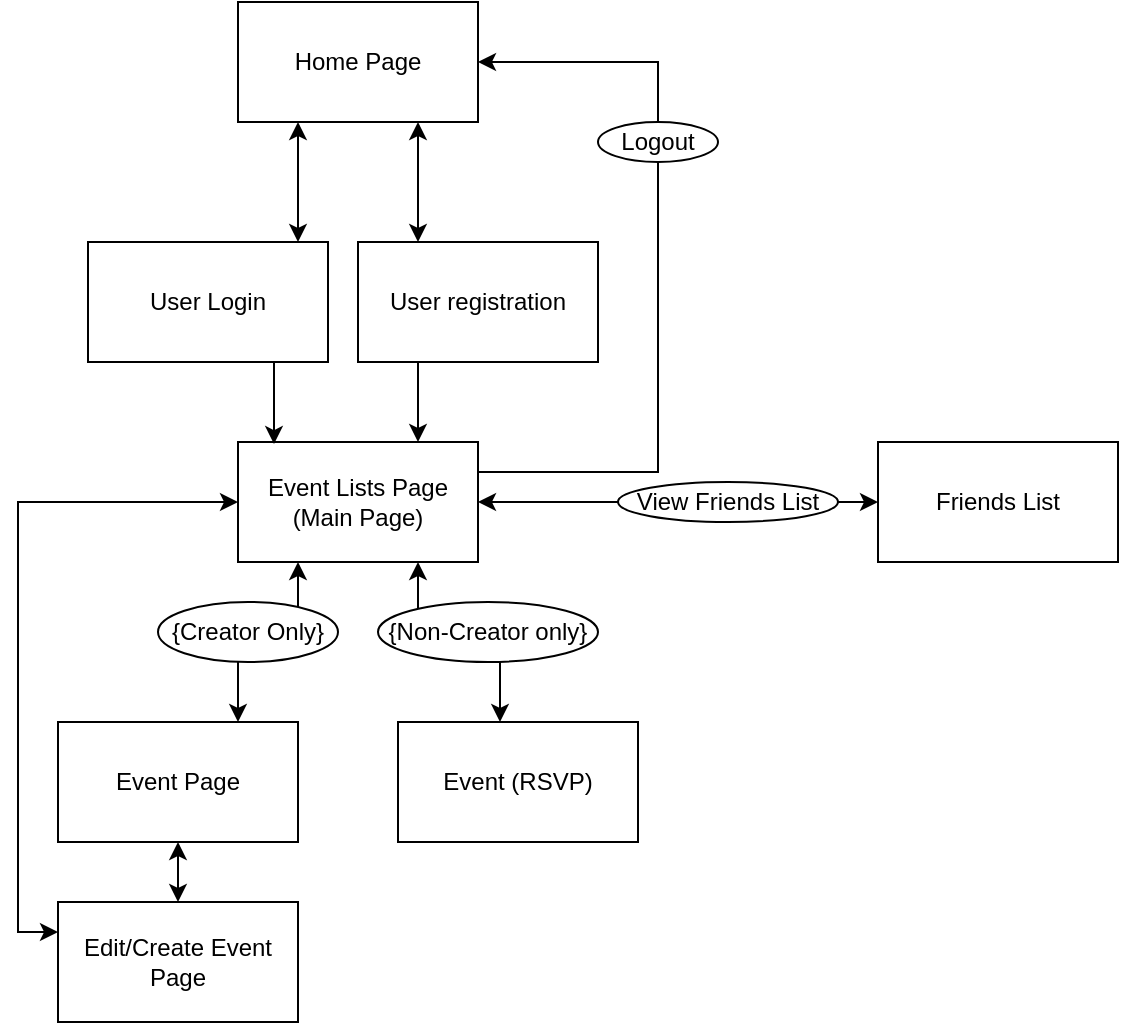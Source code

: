 <mxfile version="14.1.8" type="device"><diagram id="1AdHcU7QgtuDPX5LyZj5" name="Page-1"><mxGraphModel dx="1086" dy="666" grid="1" gridSize="10" guides="1" tooltips="1" connect="1" arrows="1" fold="1" page="1" pageScale="1" pageWidth="850" pageHeight="1100" math="0" shadow="0"><root><mxCell id="0"/><mxCell id="1" parent="0"/><mxCell id="2gYijqEoZcRAQv_ctBWG-8" style="edgeStyle=orthogonalEdgeStyle;rounded=0;orthogonalLoop=1;jettySize=auto;html=1;exitX=0.75;exitY=1;exitDx=0;exitDy=0;entryX=0.25;entryY=0;entryDx=0;entryDy=0;startArrow=classic;startFill=1;" edge="1" parent="1" source="2gYijqEoZcRAQv_ctBWG-1" target="2gYijqEoZcRAQv_ctBWG-6"><mxGeometry relative="1" as="geometry"/></mxCell><mxCell id="2gYijqEoZcRAQv_ctBWG-9" style="edgeStyle=orthogonalEdgeStyle;rounded=0;orthogonalLoop=1;jettySize=auto;html=1;exitX=0.25;exitY=1;exitDx=0;exitDy=0;entryX=0.875;entryY=0;entryDx=0;entryDy=0;entryPerimeter=0;startArrow=classic;startFill=1;" edge="1" parent="1" source="2gYijqEoZcRAQv_ctBWG-1" target="2gYijqEoZcRAQv_ctBWG-7"><mxGeometry relative="1" as="geometry"/></mxCell><mxCell id="2gYijqEoZcRAQv_ctBWG-1" value="Home Page" style="rounded=0;whiteSpace=wrap;html=1;" vertex="1" parent="1"><mxGeometry x="380" y="20" width="120" height="60" as="geometry"/></mxCell><mxCell id="2gYijqEoZcRAQv_ctBWG-13" style="edgeStyle=orthogonalEdgeStyle;rounded=0;orthogonalLoop=1;jettySize=auto;html=1;exitX=0.25;exitY=1;exitDx=0;exitDy=0;entryX=0.75;entryY=0;entryDx=0;entryDy=0;startArrow=classic;startFill=1;" edge="1" parent="1" source="2gYijqEoZcRAQv_ctBWG-2" target="2gYijqEoZcRAQv_ctBWG-3"><mxGeometry relative="1" as="geometry"/></mxCell><mxCell id="2gYijqEoZcRAQv_ctBWG-16" style="edgeStyle=orthogonalEdgeStyle;rounded=0;orthogonalLoop=1;jettySize=auto;html=1;exitX=0.75;exitY=1;exitDx=0;exitDy=0;entryX=0.425;entryY=0;entryDx=0;entryDy=0;entryPerimeter=0;startArrow=classic;startFill=1;" edge="1" parent="1" source="2gYijqEoZcRAQv_ctBWG-2" target="2gYijqEoZcRAQv_ctBWG-5"><mxGeometry relative="1" as="geometry"/></mxCell><mxCell id="2gYijqEoZcRAQv_ctBWG-18" style="edgeStyle=orthogonalEdgeStyle;rounded=0;orthogonalLoop=1;jettySize=auto;html=1;exitX=1;exitY=0.25;exitDx=0;exitDy=0;entryX=1;entryY=0.5;entryDx=0;entryDy=0;startArrow=none;startFill=0;endArrow=classic;endFill=1;" edge="1" parent="1" source="2gYijqEoZcRAQv_ctBWG-2" target="2gYijqEoZcRAQv_ctBWG-1"><mxGeometry relative="1" as="geometry"><Array as="points"><mxPoint x="590" y="255"/><mxPoint x="590" y="50"/></Array></mxGeometry></mxCell><mxCell id="2gYijqEoZcRAQv_ctBWG-20" style="edgeStyle=orthogonalEdgeStyle;rounded=0;orthogonalLoop=1;jettySize=auto;html=1;exitX=1;exitY=0.5;exitDx=0;exitDy=0;entryX=0;entryY=0.5;entryDx=0;entryDy=0;startArrow=none;startFill=0;endArrow=classic;endFill=1;" edge="1" parent="1" source="2gYijqEoZcRAQv_ctBWG-22" target="2gYijqEoZcRAQv_ctBWG-19"><mxGeometry relative="1" as="geometry"/></mxCell><mxCell id="2gYijqEoZcRAQv_ctBWG-2" value="Event Lists Page (Main Page)" style="rounded=0;whiteSpace=wrap;html=1;" vertex="1" parent="1"><mxGeometry x="380" y="240" width="120" height="60" as="geometry"/></mxCell><mxCell id="2gYijqEoZcRAQv_ctBWG-14" style="edgeStyle=orthogonalEdgeStyle;rounded=0;orthogonalLoop=1;jettySize=auto;html=1;exitX=0.5;exitY=1;exitDx=0;exitDy=0;entryX=0.5;entryY=0;entryDx=0;entryDy=0;startArrow=classic;startFill=1;" edge="1" parent="1" source="2gYijqEoZcRAQv_ctBWG-3" target="2gYijqEoZcRAQv_ctBWG-4"><mxGeometry relative="1" as="geometry"/></mxCell><mxCell id="2gYijqEoZcRAQv_ctBWG-3" value="Event Page" style="rounded=0;whiteSpace=wrap;html=1;" vertex="1" parent="1"><mxGeometry x="290" y="380" width="120" height="60" as="geometry"/></mxCell><mxCell id="2gYijqEoZcRAQv_ctBWG-17" style="edgeStyle=orthogonalEdgeStyle;rounded=0;orthogonalLoop=1;jettySize=auto;html=1;exitX=0;exitY=0.25;exitDx=0;exitDy=0;entryX=0;entryY=0.5;entryDx=0;entryDy=0;startArrow=classic;startFill=1;" edge="1" parent="1" source="2gYijqEoZcRAQv_ctBWG-4" target="2gYijqEoZcRAQv_ctBWG-2"><mxGeometry relative="1" as="geometry"/></mxCell><mxCell id="2gYijqEoZcRAQv_ctBWG-4" value="Edit/Create Event Page" style="rounded=0;whiteSpace=wrap;html=1;" vertex="1" parent="1"><mxGeometry x="290" y="470" width="120" height="60" as="geometry"/></mxCell><mxCell id="2gYijqEoZcRAQv_ctBWG-5" value="Event (RSVP)" style="rounded=0;whiteSpace=wrap;html=1;" vertex="1" parent="1"><mxGeometry x="460" y="380" width="120" height="60" as="geometry"/></mxCell><mxCell id="2gYijqEoZcRAQv_ctBWG-11" style="edgeStyle=orthogonalEdgeStyle;rounded=0;orthogonalLoop=1;jettySize=auto;html=1;exitX=0.25;exitY=1;exitDx=0;exitDy=0;entryX=0.75;entryY=0;entryDx=0;entryDy=0;" edge="1" parent="1" source="2gYijqEoZcRAQv_ctBWG-6" target="2gYijqEoZcRAQv_ctBWG-2"><mxGeometry relative="1" as="geometry"/></mxCell><mxCell id="2gYijqEoZcRAQv_ctBWG-6" value="User registration" style="rounded=0;whiteSpace=wrap;html=1;" vertex="1" parent="1"><mxGeometry x="440" y="140" width="120" height="60" as="geometry"/></mxCell><mxCell id="2gYijqEoZcRAQv_ctBWG-12" style="edgeStyle=orthogonalEdgeStyle;rounded=0;orthogonalLoop=1;jettySize=auto;html=1;exitX=0.75;exitY=1;exitDx=0;exitDy=0;entryX=0.15;entryY=0.017;entryDx=0;entryDy=0;entryPerimeter=0;" edge="1" parent="1" source="2gYijqEoZcRAQv_ctBWG-7" target="2gYijqEoZcRAQv_ctBWG-2"><mxGeometry relative="1" as="geometry"><Array as="points"><mxPoint x="398" y="200"/></Array></mxGeometry></mxCell><mxCell id="2gYijqEoZcRAQv_ctBWG-7" value="User Login" style="rounded=0;whiteSpace=wrap;html=1;" vertex="1" parent="1"><mxGeometry x="305" y="140" width="120" height="60" as="geometry"/></mxCell><mxCell id="2gYijqEoZcRAQv_ctBWG-19" value="Friends List" style="rounded=0;whiteSpace=wrap;html=1;" vertex="1" parent="1"><mxGeometry x="700" y="240" width="120" height="60" as="geometry"/></mxCell><mxCell id="2gYijqEoZcRAQv_ctBWG-21" value="Logout" style="ellipse;whiteSpace=wrap;html=1;" vertex="1" parent="1"><mxGeometry x="560" y="80" width="60" height="20" as="geometry"/></mxCell><mxCell id="2gYijqEoZcRAQv_ctBWG-22" value="View Friends List" style="ellipse;whiteSpace=wrap;html=1;" vertex="1" parent="1"><mxGeometry x="570" y="260" width="110" height="20" as="geometry"/></mxCell><mxCell id="2gYijqEoZcRAQv_ctBWG-23" style="edgeStyle=orthogonalEdgeStyle;rounded=0;orthogonalLoop=1;jettySize=auto;html=1;exitX=1;exitY=0.5;exitDx=0;exitDy=0;entryX=0;entryY=0.5;entryDx=0;entryDy=0;startArrow=classic;startFill=1;endArrow=none;endFill=0;" edge="1" parent="1" source="2gYijqEoZcRAQv_ctBWG-2" target="2gYijqEoZcRAQv_ctBWG-22"><mxGeometry relative="1" as="geometry"><mxPoint x="500" y="270" as="sourcePoint"/><mxPoint x="700" y="270" as="targetPoint"/></mxGeometry></mxCell><mxCell id="2gYijqEoZcRAQv_ctBWG-27" value="{Creator Only}" style="ellipse;whiteSpace=wrap;html=1;" vertex="1" parent="1"><mxGeometry x="340" y="320" width="90" height="30" as="geometry"/></mxCell><mxCell id="2gYijqEoZcRAQv_ctBWG-28" value="{Non-Creator only}" style="ellipse;whiteSpace=wrap;html=1;" vertex="1" parent="1"><mxGeometry x="450" y="320" width="110" height="30" as="geometry"/></mxCell></root></mxGraphModel></diagram></mxfile>
